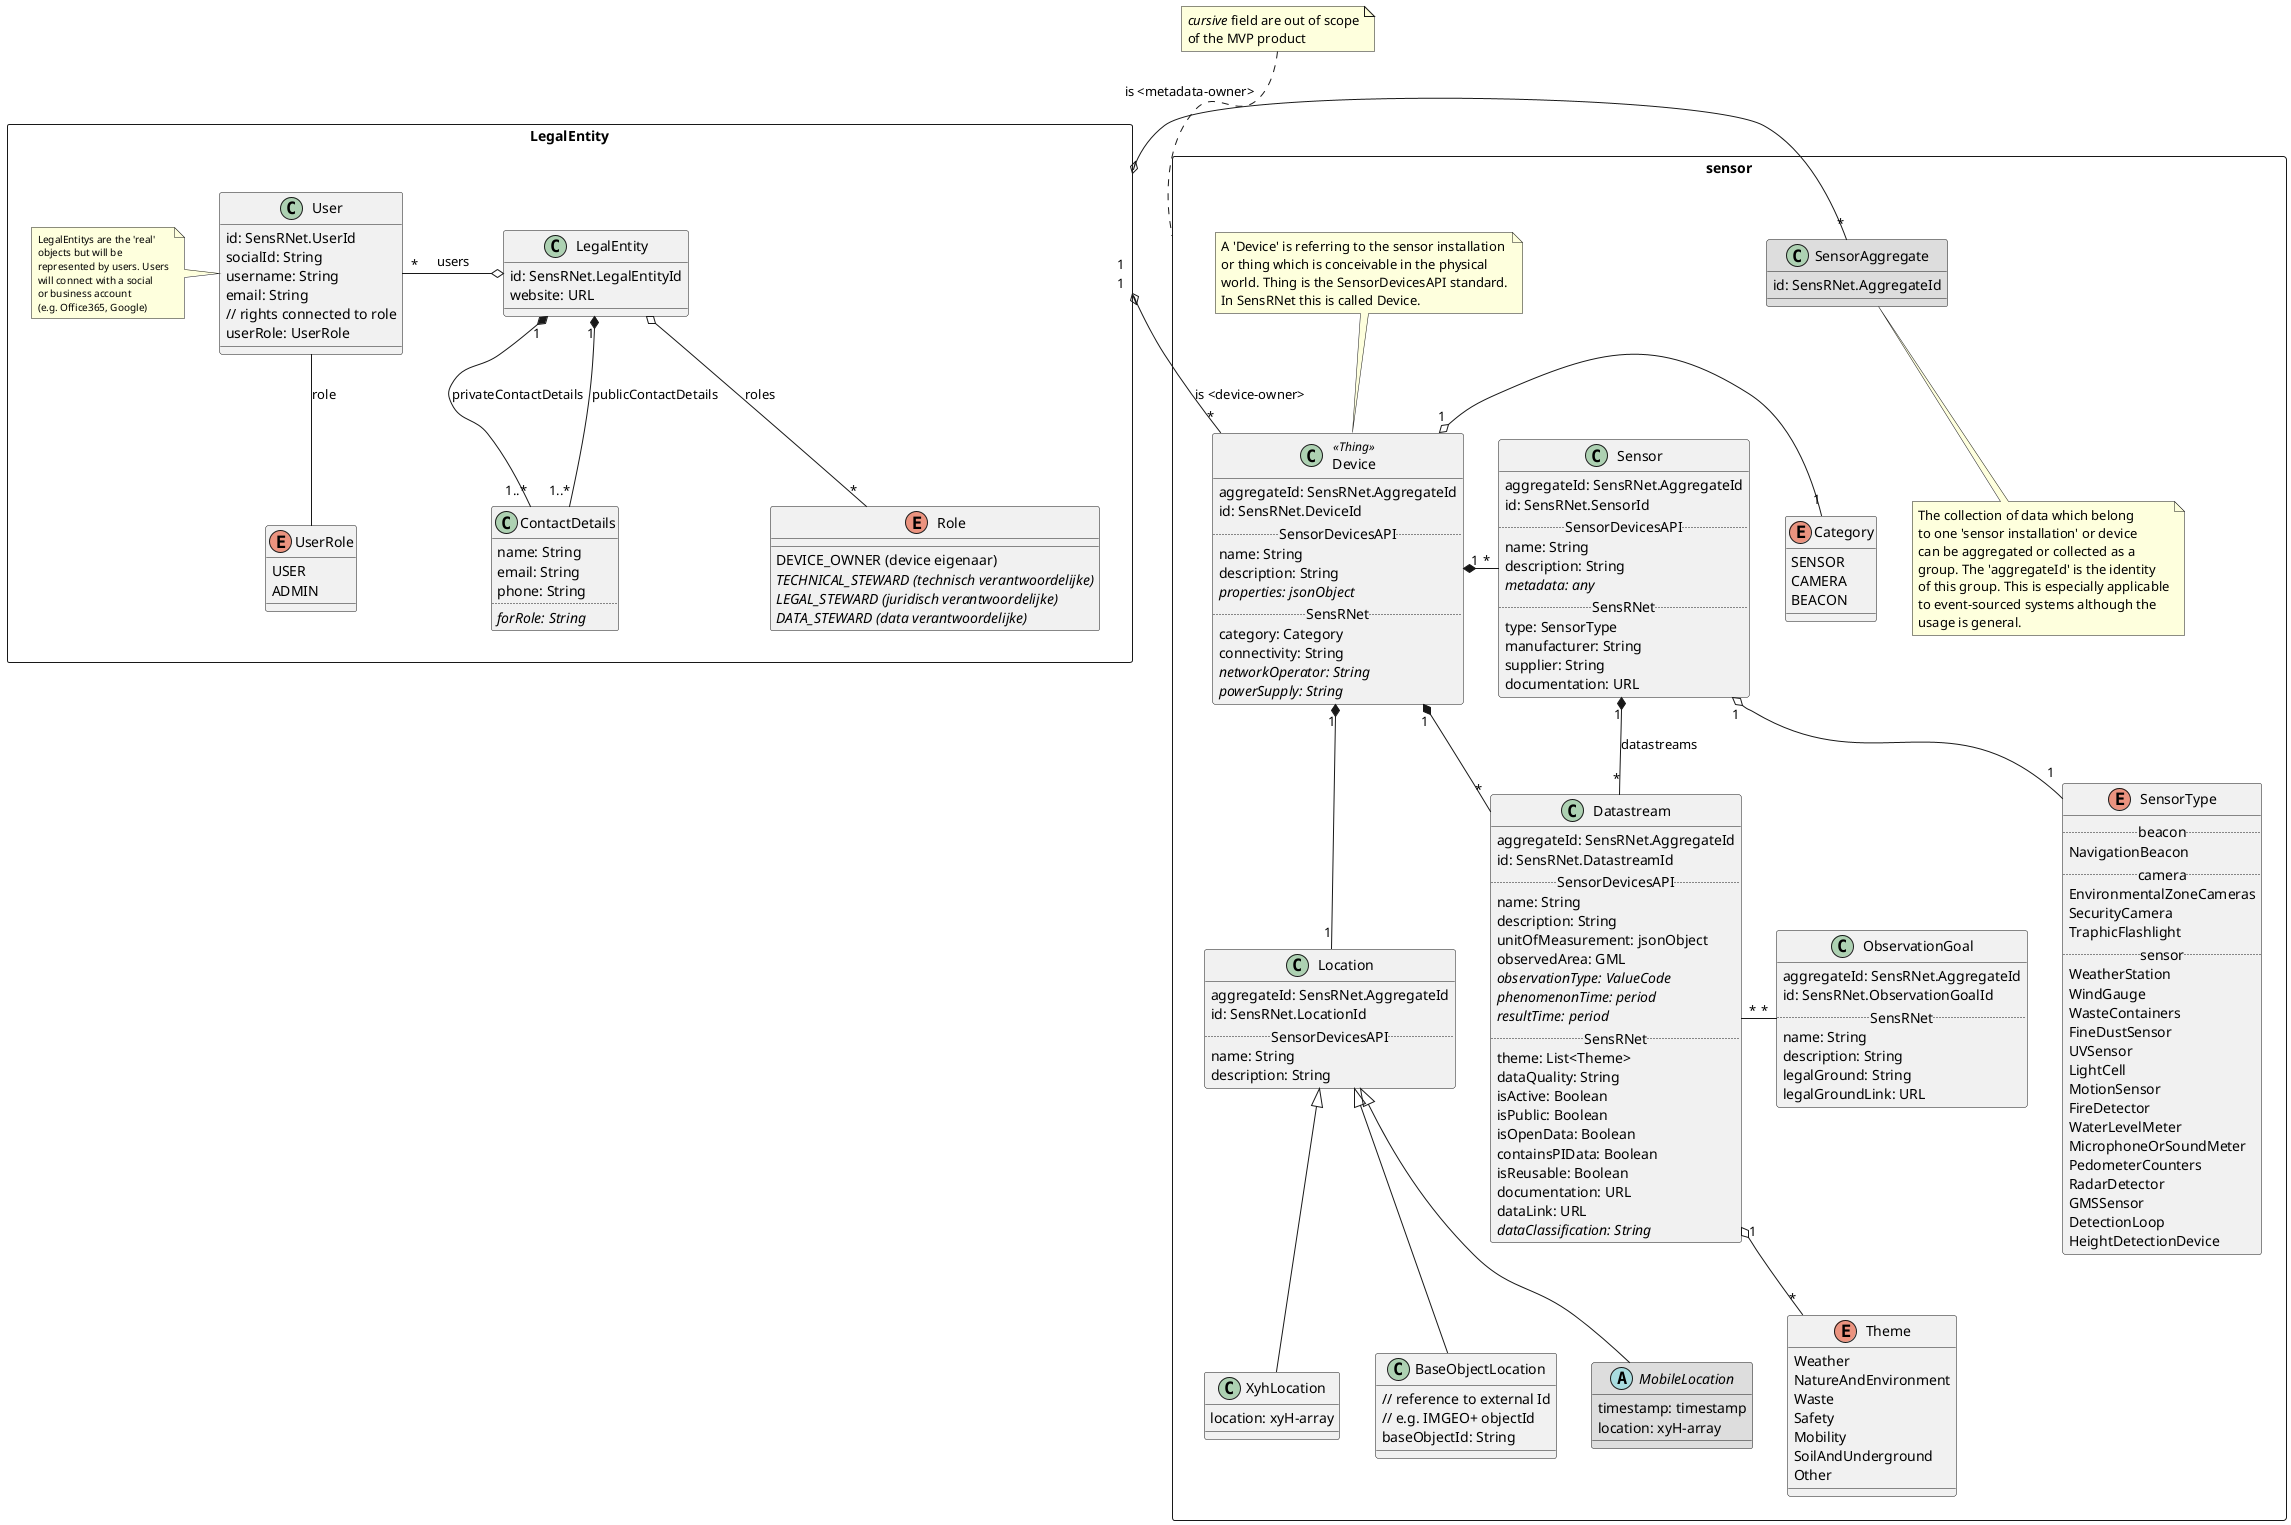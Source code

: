 @startuml "SensRNet-Datamodel-SensorView"

package LegalEntity <<Rectangle>> {
    together {
        class ContactDetails {
            name: String
            email: String
            phone: String
            ..
            {abstract} forRole: String
        }

        class LegalEntity {
            id: SensRNet.LegalEntityId
            website: URL
        }

        LegalEntity "1" *-- "1..*" ContactDetails : privateContactDetails
        LegalEntity "1" *-- "1..*" ContactDetails : publicContactDetails
    }

    enum Role {
        DEVICE_OWNER (device eigenaar)
        {abstract} TECHNICAL_STEWARD (technisch verantwoordelijke)
        {abstract} LEGAL_STEWARD (juridisch verantwoordelijke)
        {abstract} DATA_STEWARD (data verantwoordelijke)
    }

    class User {
        id: SensRNet.UserId
        socialId: String
        username: String
        email: String
        // rights connected to role
        userRole: UserRole
    }

    note left
        <size:10>LegalEntitys are the 'real'</size>
        <size:10>objects but will be</size>
        <size:10>represented by users. Users</size>
        <size:10>will connect with a social</size>
        <size:10>or business account</size>
        <size:10>(e.g. Office365, Google)</size>
    end note

    enum UserRole {
        USER
        ADMIN
    }

    LegalEntity o- "*" User : users
    LegalEntity o-- "*" Role : roles
    User -- UserRole : role
}

package sensor <<Rectangle>> {

    class SensorAggregate #DDD {
        id: SensRNet.AggregateId
    }

    note bottom
        The collection of data which belong
        to one 'sensor installation' or device
        can be aggregated or collected as a 
        group. The 'aggregateId' is the identity
        of this group. This is especially applicable
        to event-sourced systems although the
        usage is general.
    end note

    together {

        class Device <<Thing>> {
            aggregateId: SensRNet.AggregateId
            id: SensRNet.DeviceId
            .. SensorDevicesAPI ..
            name: String
            description: String
            {abstract} properties: jsonObject
            .. SensRNet ..
            category: Category
            connectivity: String
            {abstract} networkOperator: String
            {abstract} powerSupply: String
        }

        note top of Device
          A 'Device' is referring to the sensor installation
          or thing which is conceivable in the physical
          world. Thing is the SensorDevicesAPI standard.
          In SensRNet this is called Device.
        end note

        class Sensor {
            aggregateId: SensRNet.AggregateId
            id: SensRNet.SensorId
            .. SensorDevicesAPI ..
            name: String
            description: String
            {abstract} metadata: any
            .. SensRNet ..
            type: SensorType
            manufacturer: String
            supplier: String
            documentation: URL
        }

    }

    class Datastream {
        aggregateId: SensRNet.AggregateId
        id: SensRNet.DatastreamId
        .. SensorDevicesAPI ..
        name: String
        description: String
        unitOfMeasurement: jsonObject
        observedArea: GML
        {abstract} observationType: ValueCode
        {abstract} phenomenonTime: period
        {abstract} resultTime: period
        .. SensRNet ..
        theme: List<Theme>
        dataQuality: String
        isActive: Boolean 
        isPublic: Boolean
        isOpenData: Boolean
        containsPIData: Boolean
        isReusable: Boolean
        documentation: URL
        dataLink: URL
        {abstract} dataClassification: String
    }

    class ObservationGoal {
        aggregateId: SensRNet.AggregateId
        id: SensRNet.ObservationGoalId
        .. SensRNet ..
        name: String
        description: String
        legalGround: String
        legalGroundLink: URL
    }

    class Location {
        aggregateId: SensRNet.AggregateId
        id: SensRNet.LocationId
        .. SensorDevicesAPI ..
        name: String
        description: String
    }

    class XyhLocation extends Location {
        location: xyH-array
    }

    class BaseObjectLocation extends Location {
        // reference to external Id
        // e.g. IMGEO+ objectId
        baseObjectId: String
    }

    abstract class MobileLocation #DDD extends Location {
        timestamp: timestamp
        location: xyH-array
    }

    enum Category {
        SENSOR
        CAMERA
        BEACON
    }

    enum Theme {
        Weather
        NatureAndEnvironment
        Waste
        Safety
        Mobility
        SoilAndUnderground
        Other
    }

    enum SensorType {
        .. beacon ..
        NavigationBeacon
        .. camera ..
        EnvironmentalZoneCameras
        SecurityCamera
        TraphicFlashlight
        .. sensor ..
        WeatherStation
        WindGauge
        WasteContainers
        FineDustSensor
        UVSensor
        LightCell
        MotionSensor
        FireDetector
        WaterLevelMeter
        MicrophoneOrSoundMeter
        PedometerCounters
        RadarDetector
        GMSSensor
        DetectionLoop
        HeightDetectionDevice
    }

    ' this is added compared to SensorDevicesAPI
    Device "1" *- "*" Sensor

    Device "1" o- "1" Category
    Device "1" *-- "1" Location
    Device "1" *-- "*" Datastream

    Sensor "1" *-- "*" Datastream : datastreams
    Sensor "1" o-- "1" SensorType

    Datastream "*" - "*" ObservationGoal
    Datastream "1" o-- "*" Theme
}

LegalEntity "1" o- "*" Device : is <device-owner>
LegalEntity "1" o- "*" SensorAggregate : is <metadata-owner>
' LegalEntity "1" *-- "*" Sensor : has <a sensor-owner>
' LegalEntity "0" *-- "*" Sensor : has <a legal-steward>
' LegalEntity "0" *-- "*" Datastream : has <a data-steward>

note top of sensor
    <i>cursive</i> field are out of scope
    of the MVP product
end note

@enduml
